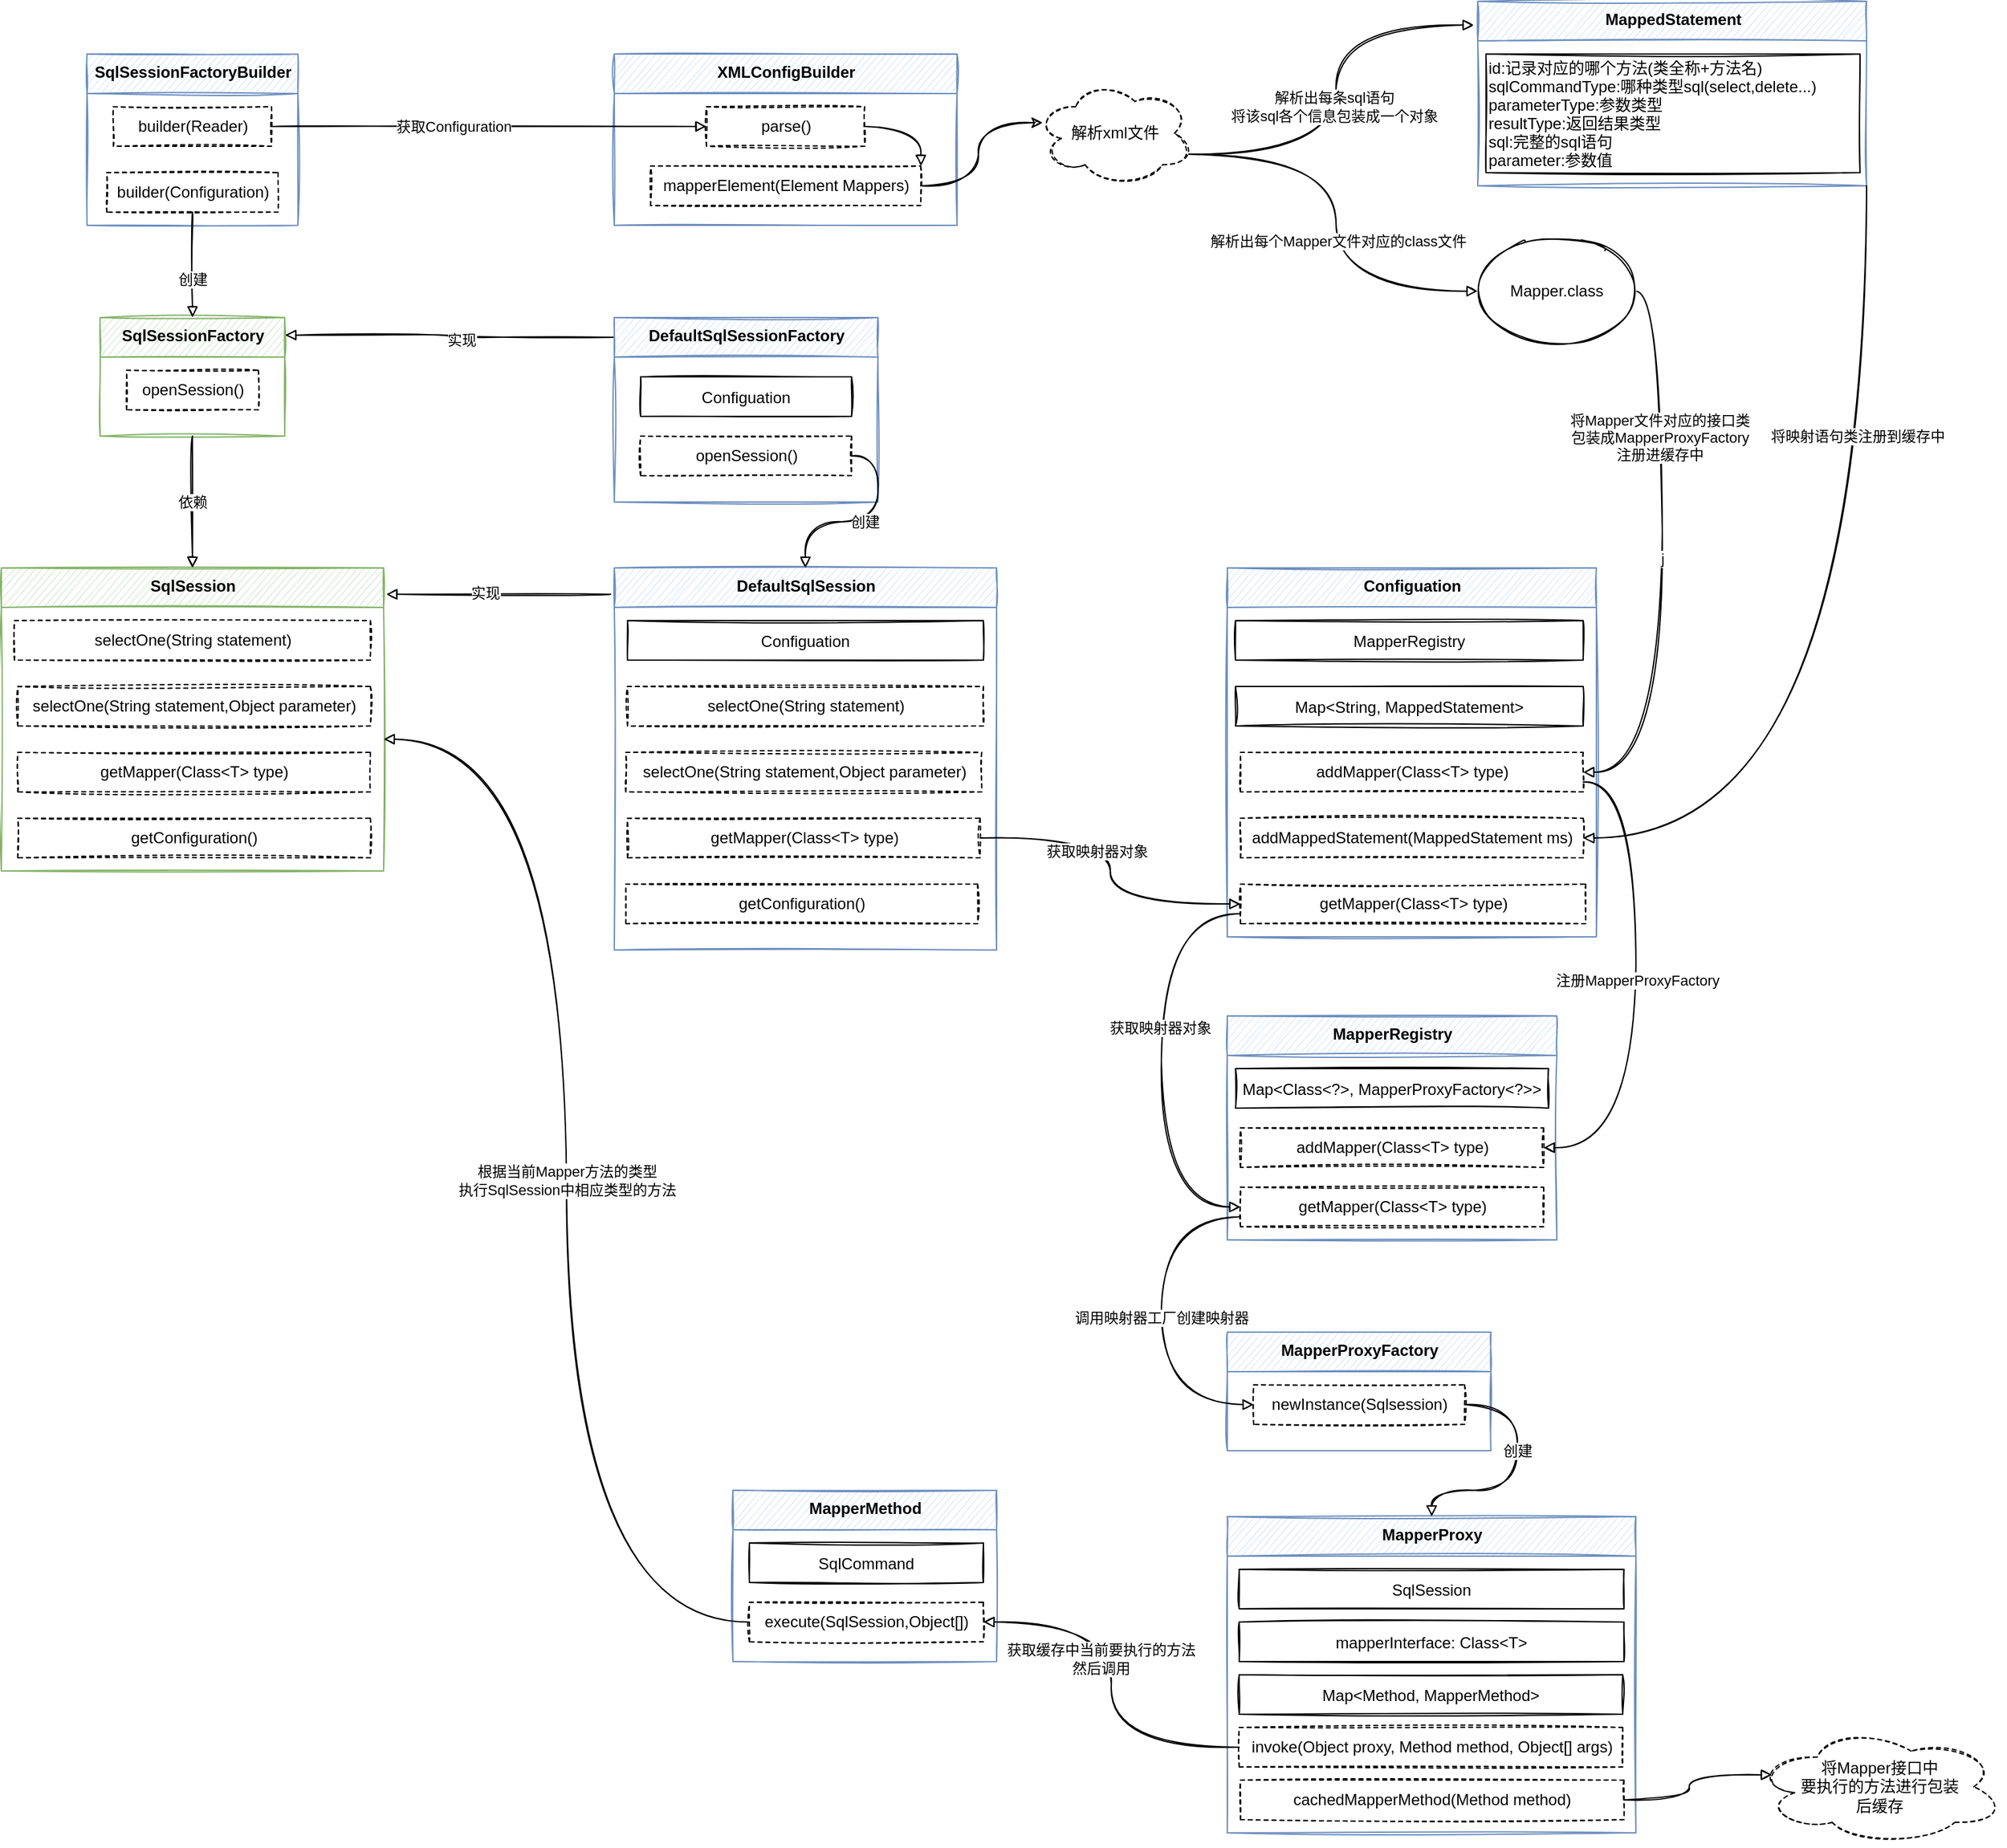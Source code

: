 <mxfile version="20.3.0" type="device"><diagram id="pfzkPj6grNJwBlnFIqPR" name="第 1 页"><mxGraphModel dx="2062" dy="2394" grid="1" gridSize="10" guides="1" tooltips="1" connect="1" arrows="1" fold="1" page="1" pageScale="1" pageWidth="827" pageHeight="1169" math="0" shadow="0"><root><mxCell id="0"/><mxCell id="1" parent="0"/><mxCell id="nGB8i2fk9DRMah0tXauJ-20" value="MapperProxyFactory" style="swimlane;fontStyle=1;align=center;verticalAlign=top;childLayout=stackLayout;horizontal=1;startSize=30;horizontalStack=0;resizeParent=1;resizeParentMax=0;resizeLast=0;collapsible=0;marginBottom=0;html=1;sketch=1;fillColor=#dae8fc;strokeColor=#6c8ebf;" parent="1" vertex="1"><mxGeometry x="1010" y="-150" width="200" height="90" as="geometry"/></mxCell><mxCell id="nGB8i2fk9DRMah0tXauJ-28" value="" style="swimlane;fontStyle=1;align=center;verticalAlign=top;horizontal=1;startSize=0;collapsible=0;marginBottom=0;html=1;strokeColor=none;fillColor=none;sketch=1;" parent="nGB8i2fk9DRMah0tXauJ-20" vertex="1"><mxGeometry y="30" width="200" height="60" as="geometry"/></mxCell><mxCell id="nGB8i2fk9DRMah0tXauJ-29" value="newInstance(Sqlsession)" style="html=1;align=center;verticalAlign=middle;rotatable=0;sketch=1;dashed=1;" parent="nGB8i2fk9DRMah0tXauJ-28" vertex="1"><mxGeometry width="160" height="30" relative="1" as="geometry"><mxPoint x="20" y="10" as="offset"/></mxGeometry></mxCell><mxCell id="nGB8i2fk9DRMah0tXauJ-39" value="MapperProxy" style="swimlane;fontStyle=1;align=center;verticalAlign=top;childLayout=stackLayout;horizontal=1;startSize=30;horizontalStack=0;resizeParent=1;resizeParentMax=0;resizeLast=0;collapsible=0;marginBottom=0;html=1;sketch=1;fillColor=#dae8fc;strokeColor=#6c8ebf;" parent="1" vertex="1"><mxGeometry x="1010" y="-10" width="310" height="240" as="geometry"/></mxCell><mxCell id="nGB8i2fk9DRMah0tXauJ-41" value="" style="swimlane;fontStyle=1;align=center;verticalAlign=top;horizontal=1;startSize=0;collapsible=0;marginBottom=0;html=1;strokeColor=none;fillColor=none;sketch=1;" parent="nGB8i2fk9DRMah0tXauJ-39" vertex="1"><mxGeometry y="30" width="310" height="210" as="geometry"/></mxCell><mxCell id="nGB8i2fk9DRMah0tXauJ-38" value="Map&lt;Method, MapperMethod&gt;" style="fontStyle=0;sketch=1;" parent="nGB8i2fk9DRMah0tXauJ-41" vertex="1"><mxGeometry x="9.07" y="90" width="290.93" height="30" as="geometry"/></mxCell><mxCell id="nGB8i2fk9DRMah0tXauJ-90" value="invoke(Object proxy, Method method, Object[] args)" style="html=1;align=center;verticalAlign=middle;rotatable=0;sketch=1;dashed=1;" parent="nGB8i2fk9DRMah0tXauJ-41" vertex="1"><mxGeometry x="9.07" y="130" width="290.93" height="30" as="geometry"/></mxCell><mxCell id="0mpj7hp0uQMTaxLMq2Nd-71" value="SqlSession" style="fontStyle=0;sketch=1;" parent="nGB8i2fk9DRMah0tXauJ-41" vertex="1"><mxGeometry x="9.06" y="10" width="291.87" height="30" as="geometry"/></mxCell><mxCell id="0mpj7hp0uQMTaxLMq2Nd-72" value="mapperInterface: Class&lt;T&gt;" style="fontStyle=0;sketch=1;" parent="nGB8i2fk9DRMah0tXauJ-41" vertex="1"><mxGeometry x="9.06" y="50" width="291.87" height="30" as="geometry"/></mxCell><mxCell id="0mpj7hp0uQMTaxLMq2Nd-75" value="cachedMapperMethod(Method method)" style="html=1;align=center;verticalAlign=middle;rotatable=0;sketch=1;dashed=1;" parent="nGB8i2fk9DRMah0tXauJ-41" vertex="1"><mxGeometry x="10.0" y="170" width="290.93" height="30" as="geometry"/></mxCell><mxCell id="nGB8i2fk9DRMah0tXauJ-46" value="MapperRegistry" style="swimlane;fontStyle=1;align=center;verticalAlign=top;childLayout=stackLayout;horizontal=1;startSize=30;horizontalStack=0;resizeParent=1;resizeParentMax=0;resizeLast=0;collapsible=0;marginBottom=0;html=1;sketch=1;fillColor=#dae8fc;strokeColor=#6c8ebf;" parent="1" vertex="1"><mxGeometry x="1010" y="-390" width="250" height="170" as="geometry"/></mxCell><mxCell id="nGB8i2fk9DRMah0tXauJ-47" value="" style="swimlane;fontStyle=1;align=center;verticalAlign=top;horizontal=1;startSize=0;collapsible=0;marginBottom=0;html=1;strokeColor=none;fillColor=none;sketch=1;" parent="nGB8i2fk9DRMah0tXauJ-46" vertex="1"><mxGeometry y="30" width="250" height="140" as="geometry"/></mxCell><mxCell id="nGB8i2fk9DRMah0tXauJ-48" value="Map&lt;Class&lt;?&gt;, MapperProxyFactory&lt;?&gt;&gt;" style="fontStyle=0;sketch=1;" parent="nGB8i2fk9DRMah0tXauJ-47" vertex="1"><mxGeometry x="6.25" y="10" width="237.5" height="30" as="geometry"/></mxCell><mxCell id="0mpj7hp0uQMTaxLMq2Nd-52" value="addMapper(Class&amp;lt;T&amp;gt; type)" style="html=1;align=center;verticalAlign=middle;rotatable=0;sketch=1;dashed=1;" parent="nGB8i2fk9DRMah0tXauJ-47" vertex="1"><mxGeometry x="10" y="55" width="230" height="30" as="geometry"/></mxCell><mxCell id="0mpj7hp0uQMTaxLMq2Nd-82" value="getMapper(Class&amp;lt;T&amp;gt; type)" style="html=1;align=center;verticalAlign=middle;rotatable=0;sketch=1;dashed=1;" parent="nGB8i2fk9DRMah0tXauJ-47" vertex="1"><mxGeometry x="10" y="100" width="230" height="30" as="geometry"/></mxCell><mxCell id="nGB8i2fk9DRMah0tXauJ-53" value="MapperMethod" style="swimlane;fontStyle=1;align=center;verticalAlign=top;childLayout=stackLayout;horizontal=1;startSize=30;horizontalStack=0;resizeParent=1;resizeParentMax=0;resizeLast=0;collapsible=0;marginBottom=0;html=1;sketch=1;fillColor=#dae8fc;strokeColor=#6c8ebf;" parent="1" vertex="1"><mxGeometry x="635" y="-30" width="200" height="130" as="geometry"/></mxCell><mxCell id="nGB8i2fk9DRMah0tXauJ-54" value="" style="swimlane;fontStyle=1;align=center;verticalAlign=top;horizontal=1;startSize=0;collapsible=0;marginBottom=0;html=1;strokeColor=none;fillColor=none;sketch=1;" parent="nGB8i2fk9DRMah0tXauJ-53" vertex="1"><mxGeometry y="30" width="200" height="100" as="geometry"/></mxCell><mxCell id="nGB8i2fk9DRMah0tXauJ-55" value="SqlCommand" style="fontStyle=0;sketch=1;" parent="nGB8i2fk9DRMah0tXauJ-54" vertex="1"><mxGeometry x="12.5" y="10" width="177.5" height="30" as="geometry"/></mxCell><mxCell id="nGB8i2fk9DRMah0tXauJ-56" value="execute(SqlSession,Object[])" style="html=1;align=center;verticalAlign=middle;rotatable=0;sketch=1;dashed=1;" parent="nGB8i2fk9DRMah0tXauJ-54" vertex="1"><mxGeometry x="12.5" y="55" width="177.5" height="30" as="geometry"/></mxCell><mxCell id="nGB8i2fk9DRMah0tXauJ-65" value="SqlSessionFactory" style="swimlane;fontStyle=1;align=center;verticalAlign=top;childLayout=stackLayout;horizontal=1;startSize=30;horizontalStack=0;resizeParent=1;resizeParentMax=0;resizeLast=0;collapsible=0;marginBottom=0;html=1;sketch=1;fillColor=#d5e8d4;strokeColor=#82b366;" parent="1" vertex="1"><mxGeometry x="155" y="-920" width="140" height="90" as="geometry"/></mxCell><mxCell id="nGB8i2fk9DRMah0tXauJ-66" value="" style="swimlane;fontStyle=1;align=center;verticalAlign=top;horizontal=1;startSize=0;collapsible=0;marginBottom=0;html=1;strokeColor=none;fillColor=none;sketch=1;" parent="nGB8i2fk9DRMah0tXauJ-65" vertex="1"><mxGeometry y="30" width="140" height="60" as="geometry"/></mxCell><mxCell id="nGB8i2fk9DRMah0tXauJ-67" value="openSession()" style="html=1;align=center;verticalAlign=middle;rotatable=0;sketch=1;dashed=1;" parent="nGB8i2fk9DRMah0tXauJ-66" vertex="1"><mxGeometry width="100" height="30" relative="1" as="geometry"><mxPoint x="20" y="10" as="offset"/></mxGeometry></mxCell><mxCell id="nGB8i2fk9DRMah0tXauJ-71" value="Configuation" style="swimlane;fontStyle=1;align=center;verticalAlign=top;childLayout=stackLayout;horizontal=1;startSize=30;horizontalStack=0;resizeParent=1;resizeParentMax=0;resizeLast=0;collapsible=0;marginBottom=0;html=1;sketch=1;fillColor=#dae8fc;strokeColor=#6c8ebf;" parent="1" vertex="1"><mxGeometry x="1010" y="-730" width="280" height="280" as="geometry"/></mxCell><mxCell id="nGB8i2fk9DRMah0tXauJ-72" value="" style="swimlane;fontStyle=1;align=center;verticalAlign=top;horizontal=1;startSize=0;collapsible=0;marginBottom=0;html=1;strokeColor=none;fillColor=none;sketch=1;" parent="nGB8i2fk9DRMah0tXauJ-71" vertex="1"><mxGeometry y="30" width="280" height="250" as="geometry"/></mxCell><mxCell id="nGB8i2fk9DRMah0tXauJ-73" value="MapperRegistry" style="fontStyle=0;sketch=1;" parent="nGB8i2fk9DRMah0tXauJ-72" vertex="1"><mxGeometry x="6.25" y="10" width="263.75" height="30" as="geometry"/></mxCell><mxCell id="nGB8i2fk9DRMah0tXauJ-74" value="Map&lt;String, MappedStatement&gt;" style="fontStyle=0;sketch=1;" parent="nGB8i2fk9DRMah0tXauJ-72" vertex="1"><mxGeometry x="6.25" y="60" width="263.75" height="30" as="geometry"/></mxCell><mxCell id="0mpj7hp0uQMTaxLMq2Nd-53" value="addMapper(Class&amp;lt;T&amp;gt; type)" style="html=1;align=center;verticalAlign=middle;rotatable=0;sketch=1;dashed=1;" parent="nGB8i2fk9DRMah0tXauJ-72" vertex="1"><mxGeometry x="10" y="110" width="260" height="30" as="geometry"/></mxCell><mxCell id="0mpj7hp0uQMTaxLMq2Nd-54" value="addMappedStatement(MappedStatement ms)" style="html=1;align=center;verticalAlign=middle;rotatable=0;sketch=1;dashed=1;" parent="nGB8i2fk9DRMah0tXauJ-72" vertex="1"><mxGeometry x="10" y="160" width="260" height="30" as="geometry"/></mxCell><mxCell id="0mpj7hp0uQMTaxLMq2Nd-81" value="getMapper(Class&amp;lt;T&amp;gt; type)" style="html=1;align=center;verticalAlign=middle;rotatable=0;sketch=1;dashed=1;" parent="nGB8i2fk9DRMah0tXauJ-72" vertex="1"><mxGeometry x="10.0" y="210" width="261.87" height="30" as="geometry"/></mxCell><mxCell id="nGB8i2fk9DRMah0tXauJ-75" value="SqlSessionFactoryBuilder" style="swimlane;fontStyle=1;align=center;verticalAlign=top;childLayout=stackLayout;horizontal=1;startSize=30;horizontalStack=0;resizeParent=1;resizeParentMax=0;resizeLast=0;collapsible=0;marginBottom=0;html=1;sketch=1;fillColor=#dae8fc;strokeColor=#6c8ebf;" parent="1" vertex="1"><mxGeometry x="145" y="-1120" width="160" height="130" as="geometry"/></mxCell><mxCell id="nGB8i2fk9DRMah0tXauJ-76" value="" style="swimlane;fontStyle=1;align=center;verticalAlign=top;horizontal=1;startSize=0;collapsible=0;marginBottom=0;html=1;strokeColor=none;fillColor=none;sketch=1;" parent="nGB8i2fk9DRMah0tXauJ-75" vertex="1"><mxGeometry y="30" width="160" height="100" as="geometry"/></mxCell><mxCell id="nGB8i2fk9DRMah0tXauJ-77" value="builder(Reader)" style="html=1;align=center;verticalAlign=middle;rotatable=0;sketch=1;dashed=1;" parent="nGB8i2fk9DRMah0tXauJ-76" vertex="1"><mxGeometry width="120" height="30" relative="1" as="geometry"><mxPoint x="20" y="10" as="offset"/></mxGeometry></mxCell><mxCell id="nGB8i2fk9DRMah0tXauJ-78" value="builder(Configuration)" style="html=1;align=center;verticalAlign=middle;rotatable=0;sketch=1;dashed=1;" parent="nGB8i2fk9DRMah0tXauJ-76" vertex="1"><mxGeometry x="15" y="60" width="130" height="30" as="geometry"/></mxCell><mxCell id="nGB8i2fk9DRMah0tXauJ-92" value="&lt;b&gt;XMLConfigBuilder&lt;/b&gt;" style="swimlane;fontStyle=1;align=center;verticalAlign=top;childLayout=stackLayout;horizontal=1;startSize=30;horizontalStack=0;resizeParent=1;resizeParentMax=0;resizeLast=0;collapsible=0;marginBottom=0;html=1;sketch=1;fillColor=#dae8fc;strokeColor=#6c8ebf;" parent="1" vertex="1"><mxGeometry x="545" y="-1120" width="260" height="130" as="geometry"/></mxCell><mxCell id="nGB8i2fk9DRMah0tXauJ-93" value="" style="swimlane;fontStyle=1;align=center;verticalAlign=top;horizontal=1;startSize=0;collapsible=0;marginBottom=0;html=1;strokeColor=none;fillColor=none;sketch=1;" parent="nGB8i2fk9DRMah0tXauJ-92" vertex="1"><mxGeometry y="30" width="260" height="100" as="geometry"/></mxCell><mxCell id="0mpj7hp0uQMTaxLMq2Nd-2" style="edgeStyle=orthogonalEdgeStyle;curved=1;rounded=0;orthogonalLoop=1;jettySize=auto;html=1;exitX=1;exitY=0.5;exitDx=0;exitDy=0;entryX=1;entryY=0;entryDx=0;entryDy=0;endArrow=block;endFill=0;sketch=1;" parent="nGB8i2fk9DRMah0tXauJ-93" source="nGB8i2fk9DRMah0tXauJ-94" target="nGB8i2fk9DRMah0tXauJ-95" edge="1"><mxGeometry relative="1" as="geometry"/></mxCell><mxCell id="nGB8i2fk9DRMah0tXauJ-94" value="parse()" style="html=1;align=center;verticalAlign=middle;rotatable=0;sketch=1;dashed=1;" parent="nGB8i2fk9DRMah0tXauJ-93" vertex="1"><mxGeometry width="120" height="30" relative="1" as="geometry"><mxPoint x="70" y="10" as="offset"/></mxGeometry></mxCell><mxCell id="nGB8i2fk9DRMah0tXauJ-95" value="mapperElement(Element Mappers)" style="html=1;align=center;verticalAlign=middle;rotatable=0;sketch=1;dashed=1;" parent="nGB8i2fk9DRMah0tXauJ-93" vertex="1"><mxGeometry x="27.5" y="55" width="205" height="30" as="geometry"/></mxCell><mxCell id="0mpj7hp0uQMTaxLMq2Nd-49" style="edgeStyle=orthogonalEdgeStyle;curved=1;rounded=0;sketch=1;orthogonalLoop=1;jettySize=auto;html=1;exitX=0.96;exitY=0.7;exitDx=0;exitDy=0;exitPerimeter=0;entryX=-0.01;entryY=0.129;entryDx=0;entryDy=0;entryPerimeter=0;endArrow=block;endFill=0;" parent="1" source="nGB8i2fk9DRMah0tXauJ-98" target="0mpj7hp0uQMTaxLMq2Nd-45" edge="1"><mxGeometry relative="1" as="geometry"/></mxCell><mxCell id="0mpj7hp0uQMTaxLMq2Nd-55" value="解析出每条sql语句&lt;br&gt;将该sql各个信息包装成一个对象" style="edgeLabel;html=1;align=center;verticalAlign=middle;resizable=0;points=[];" parent="0mpj7hp0uQMTaxLMq2Nd-49" vertex="1" connectable="0"><mxGeometry x="-0.055" y="2" relative="1" as="geometry"><mxPoint as="offset"/></mxGeometry></mxCell><mxCell id="0mpj7hp0uQMTaxLMq2Nd-60" style="edgeStyle=orthogonalEdgeStyle;curved=1;rounded=0;sketch=1;orthogonalLoop=1;jettySize=auto;html=1;exitX=0.96;exitY=0.7;exitDx=0;exitDy=0;exitPerimeter=0;entryX=0;entryY=0.5;entryDx=0;entryDy=0;endArrow=block;endFill=0;" parent="1" source="nGB8i2fk9DRMah0tXauJ-98" target="0mpj7hp0uQMTaxLMq2Nd-59" edge="1"><mxGeometry relative="1" as="geometry"/></mxCell><mxCell id="0mpj7hp0uQMTaxLMq2Nd-61" value="解析出每个Mapper文件对应的class文件" style="edgeLabel;html=1;align=center;verticalAlign=middle;resizable=0;points=[];" parent="0mpj7hp0uQMTaxLMq2Nd-60" vertex="1" connectable="0"><mxGeometry x="0.1" y="1" relative="1" as="geometry"><mxPoint as="offset"/></mxGeometry></mxCell><mxCell id="nGB8i2fk9DRMah0tXauJ-98" value="解析xml文件" style="ellipse;shape=cloud;whiteSpace=wrap;html=1;sketch=1;dashed=1;" parent="1" vertex="1"><mxGeometry x="865" y="-1100" width="120" height="80" as="geometry"/></mxCell><mxCell id="nGB8i2fk9DRMah0tXauJ-99" value="" style="edgeStyle=orthogonalEdgeStyle;curved=1;rounded=0;sketch=1;orthogonalLoop=1;jettySize=auto;html=1;entryX=0.042;entryY=0.402;entryDx=0;entryDy=0;entryPerimeter=0;" parent="1" source="nGB8i2fk9DRMah0tXauJ-95" target="nGB8i2fk9DRMah0tXauJ-98" edge="1"><mxGeometry relative="1" as="geometry"/></mxCell><mxCell id="0mpj7hp0uQMTaxLMq2Nd-1" style="edgeStyle=orthogonalEdgeStyle;rounded=0;orthogonalLoop=1;jettySize=auto;html=1;exitX=1;exitY=0.5;exitDx=0;exitDy=0;entryX=0;entryY=0.5;entryDx=0;entryDy=0;curved=1;endArrow=block;endFill=0;sketch=1;" parent="1" source="nGB8i2fk9DRMah0tXauJ-77" target="nGB8i2fk9DRMah0tXauJ-94" edge="1"><mxGeometry relative="1" as="geometry"/></mxCell><mxCell id="0mpj7hp0uQMTaxLMq2Nd-40" value="获取Configuration" style="edgeLabel;html=1;align=center;verticalAlign=middle;resizable=0;points=[];" parent="0mpj7hp0uQMTaxLMq2Nd-1" vertex="1" connectable="0"><mxGeometry x="-0.165" relative="1" as="geometry"><mxPoint as="offset"/></mxGeometry></mxCell><mxCell id="0mpj7hp0uQMTaxLMq2Nd-37" style="edgeStyle=orthogonalEdgeStyle;curved=1;rounded=0;sketch=1;orthogonalLoop=1;jettySize=auto;html=1;exitX=0;exitY=0.107;exitDx=0;exitDy=0;entryX=1.002;entryY=0.148;entryDx=0;entryDy=0;entryPerimeter=0;endArrow=block;endFill=0;exitPerimeter=0;" parent="1" source="0mpj7hp0uQMTaxLMq2Nd-6" target="nGB8i2fk9DRMah0tXauJ-65" edge="1"><mxGeometry relative="1" as="geometry"/></mxCell><mxCell id="0mpj7hp0uQMTaxLMq2Nd-41" value="实现" style="edgeLabel;html=1;align=center;verticalAlign=middle;resizable=0;points=[];" parent="0mpj7hp0uQMTaxLMq2Nd-37" vertex="1" connectable="0"><mxGeometry x="-0.074" y="2" relative="1" as="geometry"><mxPoint as="offset"/></mxGeometry></mxCell><mxCell id="0mpj7hp0uQMTaxLMq2Nd-6" value="DefaultSqlSessionFactory" style="swimlane;fontStyle=1;align=center;verticalAlign=top;childLayout=stackLayout;horizontal=1;startSize=30;horizontalStack=0;resizeParent=1;resizeParentMax=0;resizeLast=0;collapsible=0;marginBottom=0;html=1;sketch=1;fillColor=#dae8fc;strokeColor=#6c8ebf;" parent="1" vertex="1"><mxGeometry x="545" y="-920" width="200" height="140" as="geometry"/></mxCell><mxCell id="0mpj7hp0uQMTaxLMq2Nd-7" value="" style="swimlane;fontStyle=1;align=center;verticalAlign=top;horizontal=1;startSize=0;collapsible=0;marginBottom=0;html=1;strokeColor=none;fillColor=none;sketch=1;" parent="0mpj7hp0uQMTaxLMq2Nd-6" vertex="1"><mxGeometry y="30" width="200" height="110" as="geometry"/></mxCell><mxCell id="0mpj7hp0uQMTaxLMq2Nd-8" value="openSession()" style="html=1;align=center;verticalAlign=middle;rotatable=0;sketch=1;dashed=1;" parent="0mpj7hp0uQMTaxLMq2Nd-7" vertex="1"><mxGeometry width="160" height="30" relative="1" as="geometry"><mxPoint x="20" y="60" as="offset"/></mxGeometry></mxCell><mxCell id="0mpj7hp0uQMTaxLMq2Nd-10" value="Configuation" style="fontStyle=0;sketch=1;" parent="0mpj7hp0uQMTaxLMq2Nd-7" vertex="1"><mxGeometry x="20" y="15" width="160" height="30" as="geometry"/></mxCell><mxCell id="0mpj7hp0uQMTaxLMq2Nd-18" value="SqlSession" style="swimlane;fontStyle=1;align=center;verticalAlign=top;childLayout=stackLayout;horizontal=1;startSize=30;horizontalStack=0;resizeParent=1;resizeParentMax=0;resizeLast=0;collapsible=0;marginBottom=0;html=1;sketch=1;fillColor=#d5e8d4;strokeColor=#82b366;" parent="1" vertex="1"><mxGeometry x="80" y="-730" width="290" height="230" as="geometry"/></mxCell><mxCell id="0mpj7hp0uQMTaxLMq2Nd-19" value="" style="swimlane;fontStyle=1;align=center;verticalAlign=top;horizontal=1;startSize=0;collapsible=0;marginBottom=0;html=1;strokeColor=none;fillColor=none;sketch=1;" parent="0mpj7hp0uQMTaxLMq2Nd-18" vertex="1"><mxGeometry y="30" width="290" height="200" as="geometry"/></mxCell><mxCell id="0mpj7hp0uQMTaxLMq2Nd-20" value="selectOne(String statement)" style="html=1;align=center;verticalAlign=middle;rotatable=0;sketch=1;dashed=1;" parent="0mpj7hp0uQMTaxLMq2Nd-19" vertex="1"><mxGeometry width="270" height="30" relative="1" as="geometry"><mxPoint x="10" y="10" as="offset"/></mxGeometry></mxCell><mxCell id="0mpj7hp0uQMTaxLMq2Nd-21" value="selectOne(String statement,Object parameter)" style="html=1;align=center;verticalAlign=middle;rotatable=0;sketch=1;dashed=1;" parent="0mpj7hp0uQMTaxLMq2Nd-19" vertex="1"><mxGeometry x="12.5" y="60" width="267.5" height="30" as="geometry"/></mxCell><mxCell id="0mpj7hp0uQMTaxLMq2Nd-25" value="getMapper(Class&amp;lt;T&amp;gt; type)" style="html=1;align=center;verticalAlign=middle;rotatable=0;sketch=1;dashed=1;" parent="0mpj7hp0uQMTaxLMq2Nd-19" vertex="1"><mxGeometry x="12.5" y="110" width="267.5" height="30" as="geometry"/></mxCell><mxCell id="0mpj7hp0uQMTaxLMq2Nd-26" value="getConfiguration()" style="html=1;align=center;verticalAlign=middle;rotatable=0;sketch=1;dashed=1;" parent="0mpj7hp0uQMTaxLMq2Nd-19" vertex="1"><mxGeometry x="12.5" y="160" width="267.5" height="30" as="geometry"/></mxCell><mxCell id="0mpj7hp0uQMTaxLMq2Nd-39" style="edgeStyle=orthogonalEdgeStyle;curved=1;rounded=0;sketch=1;orthogonalLoop=1;jettySize=auto;html=1;exitX=-0.01;exitY=0.069;exitDx=0;exitDy=0;entryX=1.007;entryY=0.087;entryDx=0;entryDy=0;entryPerimeter=0;endArrow=block;endFill=0;exitPerimeter=0;" parent="1" source="0mpj7hp0uQMTaxLMq2Nd-27" target="0mpj7hp0uQMTaxLMq2Nd-18" edge="1"><mxGeometry relative="1" as="geometry"/></mxCell><mxCell id="0mpj7hp0uQMTaxLMq2Nd-42" value="实现" style="edgeLabel;html=1;align=center;verticalAlign=middle;resizable=0;points=[];" parent="0mpj7hp0uQMTaxLMq2Nd-39" vertex="1" connectable="0"><mxGeometry x="0.118" y="-1" relative="1" as="geometry"><mxPoint as="offset"/></mxGeometry></mxCell><mxCell id="0mpj7hp0uQMTaxLMq2Nd-27" value="DefaultSqlSession" style="swimlane;fontStyle=1;align=center;verticalAlign=top;childLayout=stackLayout;horizontal=1;startSize=30;horizontalStack=0;resizeParent=1;resizeParentMax=0;resizeLast=0;collapsible=0;marginBottom=0;html=1;sketch=1;fillColor=#dae8fc;strokeColor=#6c8ebf;" parent="1" vertex="1"><mxGeometry x="545" y="-730" width="290" height="290" as="geometry"/></mxCell><mxCell id="0mpj7hp0uQMTaxLMq2Nd-28" value="" style="swimlane;fontStyle=1;align=center;verticalAlign=top;horizontal=1;startSize=0;collapsible=0;marginBottom=0;html=1;strokeColor=none;fillColor=none;sketch=1;" parent="0mpj7hp0uQMTaxLMq2Nd-27" vertex="1"><mxGeometry y="30" width="290" height="260" as="geometry"/></mxCell><mxCell id="0mpj7hp0uQMTaxLMq2Nd-29" value="selectOne(String statement)" style="html=1;align=center;verticalAlign=middle;rotatable=0;sketch=1;dashed=1;" parent="0mpj7hp0uQMTaxLMq2Nd-28" vertex="1"><mxGeometry width="270" height="30" relative="1" as="geometry"><mxPoint x="10" y="60" as="offset"/></mxGeometry></mxCell><mxCell id="0mpj7hp0uQMTaxLMq2Nd-30" value="selectOne(String statement,Object parameter)" style="html=1;align=center;verticalAlign=middle;rotatable=0;sketch=1;dashed=1;" parent="0mpj7hp0uQMTaxLMq2Nd-28" vertex="1"><mxGeometry x="8.75" y="110" width="270" height="30" as="geometry"/></mxCell><mxCell id="0mpj7hp0uQMTaxLMq2Nd-31" value="getMapper(Class&amp;lt;T&amp;gt; type)" style="html=1;align=center;verticalAlign=middle;rotatable=0;sketch=1;dashed=1;" parent="0mpj7hp0uQMTaxLMq2Nd-28" vertex="1"><mxGeometry x="10" y="160" width="267.5" height="30" as="geometry"/></mxCell><mxCell id="0mpj7hp0uQMTaxLMq2Nd-32" value="getConfiguration()" style="html=1;align=center;verticalAlign=middle;rotatable=0;sketch=1;dashed=1;" parent="0mpj7hp0uQMTaxLMq2Nd-28" vertex="1"><mxGeometry x="8.75" y="210" width="266.87" height="30" as="geometry"/></mxCell><mxCell id="0mpj7hp0uQMTaxLMq2Nd-35" value="Configuation" style="fontStyle=0;sketch=1;" parent="0mpj7hp0uQMTaxLMq2Nd-28" vertex="1"><mxGeometry x="10" y="10" width="270" height="30" as="geometry"/></mxCell><mxCell id="0mpj7hp0uQMTaxLMq2Nd-34" value="依赖" style="edgeStyle=orthogonalEdgeStyle;curved=1;rounded=0;sketch=1;orthogonalLoop=1;jettySize=auto;html=1;exitX=0.5;exitY=1;exitDx=0;exitDy=0;entryX=0.5;entryY=0;entryDx=0;entryDy=0;endArrow=block;endFill=0;" parent="1" source="nGB8i2fk9DRMah0tXauJ-66" target="0mpj7hp0uQMTaxLMq2Nd-18" edge="1"><mxGeometry relative="1" as="geometry"/></mxCell><mxCell id="0mpj7hp0uQMTaxLMq2Nd-43" value="创建" style="edgeStyle=orthogonalEdgeStyle;curved=1;rounded=0;sketch=1;orthogonalLoop=1;jettySize=auto;html=1;exitX=1;exitY=0.5;exitDx=0;exitDy=0;entryX=0.5;entryY=0;entryDx=0;entryDy=0;endArrow=block;endFill=0;" parent="1" source="0mpj7hp0uQMTaxLMq2Nd-8" target="0mpj7hp0uQMTaxLMq2Nd-27" edge="1"><mxGeometry relative="1" as="geometry"/></mxCell><mxCell id="0mpj7hp0uQMTaxLMq2Nd-45" value="MappedStatement" style="swimlane;fontStyle=1;align=center;verticalAlign=top;childLayout=stackLayout;horizontal=1;startSize=30;horizontalStack=0;resizeParent=1;resizeParentMax=0;resizeLast=0;collapsible=0;marginBottom=0;html=1;sketch=1;fillColor=#dae8fc;strokeColor=#6c8ebf;" parent="1" vertex="1"><mxGeometry x="1200" y="-1160" width="295" height="140" as="geometry"/></mxCell><mxCell id="0mpj7hp0uQMTaxLMq2Nd-46" value="" style="swimlane;fontStyle=1;align=center;verticalAlign=top;horizontal=1;startSize=0;collapsible=0;marginBottom=0;html=1;strokeColor=none;fillColor=none;sketch=1;" parent="0mpj7hp0uQMTaxLMq2Nd-45" vertex="1"><mxGeometry y="30" width="295" height="110" as="geometry"/></mxCell><mxCell id="0mpj7hp0uQMTaxLMq2Nd-47" value="id:记录对应的哪个方法(类全称+方法名)&#10;sqlCommandType:哪种类型sql(select,delete...)&#10;parameterType:参数类型&#10;resultType:返回结果类型&#10;sql:完整的sql语句&#10;parameter:参数值" style="fontStyle=0;sketch=1;align=left;" parent="0mpj7hp0uQMTaxLMq2Nd-46" vertex="1"><mxGeometry x="6.25" y="10" width="283.75" height="90" as="geometry"/></mxCell><mxCell id="0mpj7hp0uQMTaxLMq2Nd-62" value="j" style="edgeStyle=orthogonalEdgeStyle;curved=1;rounded=0;sketch=1;orthogonalLoop=1;jettySize=auto;html=1;exitX=1;exitY=0.5;exitDx=0;exitDy=0;entryX=1;entryY=0.5;entryDx=0;entryDy=0;endArrow=block;endFill=0;" parent="1" source="0mpj7hp0uQMTaxLMq2Nd-59" target="0mpj7hp0uQMTaxLMq2Nd-53" edge="1"><mxGeometry relative="1" as="geometry"/></mxCell><mxCell id="0mpj7hp0uQMTaxLMq2Nd-65" value="将Mapper文件对应的接口类&lt;br&gt;包装成MapperProxyFactory&lt;br&gt;注册进缓存中" style="edgeLabel;html=1;align=center;verticalAlign=middle;resizable=0;points=[];" parent="0mpj7hp0uQMTaxLMq2Nd-62" vertex="1" connectable="0"><mxGeometry x="-0.386" y="-2" relative="1" as="geometry"><mxPoint y="-6" as="offset"/></mxGeometry></mxCell><mxCell id="0mpj7hp0uQMTaxLMq2Nd-59" value="Mapper.class" style="ellipse;whiteSpace=wrap;html=1;sketch=1;" parent="1" vertex="1"><mxGeometry x="1200" y="-980" width="120" height="80" as="geometry"/></mxCell><mxCell id="0mpj7hp0uQMTaxLMq2Nd-64" style="edgeStyle=orthogonalEdgeStyle;curved=1;rounded=0;sketch=1;orthogonalLoop=1;jettySize=auto;html=1;exitX=1;exitY=1;exitDx=0;exitDy=0;entryX=1;entryY=0.5;entryDx=0;entryDy=0;endArrow=block;endFill=0;" parent="1" source="0mpj7hp0uQMTaxLMq2Nd-46" target="0mpj7hp0uQMTaxLMq2Nd-54" edge="1"><mxGeometry relative="1" as="geometry"/></mxCell><mxCell id="0mpj7hp0uQMTaxLMq2Nd-67" value="将映射语句类注册到缓存中" style="edgeLabel;html=1;align=center;verticalAlign=middle;resizable=0;points=[];" parent="0mpj7hp0uQMTaxLMq2Nd-64" vertex="1" connectable="0"><mxGeometry x="-0.466" y="-7" relative="1" as="geometry"><mxPoint as="offset"/></mxGeometry></mxCell><mxCell id="0mpj7hp0uQMTaxLMq2Nd-70" value="创建" style="edgeStyle=orthogonalEdgeStyle;curved=1;rounded=0;sketch=1;orthogonalLoop=1;jettySize=auto;html=1;exitX=1;exitY=0.5;exitDx=0;exitDy=0;entryX=0.5;entryY=0;entryDx=0;entryDy=0;endArrow=block;endFill=0;" parent="1" source="nGB8i2fk9DRMah0tXauJ-29" target="nGB8i2fk9DRMah0tXauJ-39" edge="1"><mxGeometry x="-0.21" relative="1" as="geometry"><Array as="points"><mxPoint x="1230" y="-95"/><mxPoint x="1230" y="-30"/><mxPoint x="1165" y="-30"/></Array><mxPoint as="offset"/></mxGeometry></mxCell><mxCell id="0mpj7hp0uQMTaxLMq2Nd-79" style="edgeStyle=orthogonalEdgeStyle;curved=1;rounded=0;sketch=1;orthogonalLoop=1;jettySize=auto;html=1;exitX=0.5;exitY=1;exitDx=0;exitDy=0;entryX=0.5;entryY=0;entryDx=0;entryDy=0;endArrow=block;endFill=0;" parent="1" source="nGB8i2fk9DRMah0tXauJ-78" target="nGB8i2fk9DRMah0tXauJ-65" edge="1"><mxGeometry relative="1" as="geometry"/></mxCell><mxCell id="0mpj7hp0uQMTaxLMq2Nd-80" value="创建" style="edgeLabel;html=1;align=center;verticalAlign=middle;resizable=0;points=[];" parent="0mpj7hp0uQMTaxLMq2Nd-79" vertex="1" connectable="0"><mxGeometry x="0.271" relative="1" as="geometry"><mxPoint as="offset"/></mxGeometry></mxCell><mxCell id="0mpj7hp0uQMTaxLMq2Nd-83" style="edgeStyle=orthogonalEdgeStyle;curved=1;rounded=0;sketch=1;orthogonalLoop=1;jettySize=auto;html=1;exitX=1;exitY=0.5;exitDx=0;exitDy=0;entryX=0;entryY=0.5;entryDx=0;entryDy=0;endArrow=block;endFill=0;" parent="1" source="0mpj7hp0uQMTaxLMq2Nd-31" target="0mpj7hp0uQMTaxLMq2Nd-81" edge="1"><mxGeometry relative="1" as="geometry"/></mxCell><mxCell id="0mpj7hp0uQMTaxLMq2Nd-87" value="获取映射器对象" style="edgeLabel;html=1;align=center;verticalAlign=middle;resizable=0;points=[];" parent="0mpj7hp0uQMTaxLMq2Nd-83" vertex="1" connectable="0"><mxGeometry x="-0.29" y="-10" relative="1" as="geometry"><mxPoint as="offset"/></mxGeometry></mxCell><mxCell id="0mpj7hp0uQMTaxLMq2Nd-84" style="edgeStyle=orthogonalEdgeStyle;curved=1;rounded=0;sketch=1;orthogonalLoop=1;jettySize=auto;html=1;exitX=0;exitY=0.75;exitDx=0;exitDy=0;entryX=0;entryY=0.5;entryDx=0;entryDy=0;endArrow=block;endFill=0;" parent="1" source="0mpj7hp0uQMTaxLMq2Nd-81" target="0mpj7hp0uQMTaxLMq2Nd-82" edge="1"><mxGeometry relative="1" as="geometry"><Array as="points"><mxPoint x="960" y="-467"/><mxPoint x="960" y="-245"/></Array></mxGeometry></mxCell><mxCell id="0mpj7hp0uQMTaxLMq2Nd-88" value="获取映射器对象" style="edgeLabel;html=1;align=center;verticalAlign=middle;resizable=0;points=[];" parent="0mpj7hp0uQMTaxLMq2Nd-84" vertex="1" connectable="0"><mxGeometry x="-0.148" y="-1" relative="1" as="geometry"><mxPoint as="offset"/></mxGeometry></mxCell><mxCell id="0mpj7hp0uQMTaxLMq2Nd-85" style="edgeStyle=orthogonalEdgeStyle;curved=1;rounded=0;sketch=1;orthogonalLoop=1;jettySize=auto;html=1;exitX=1;exitY=0.75;exitDx=0;exitDy=0;entryX=1;entryY=0.5;entryDx=0;entryDy=0;endArrow=block;endFill=0;" parent="1" source="0mpj7hp0uQMTaxLMq2Nd-53" target="0mpj7hp0uQMTaxLMq2Nd-52" edge="1"><mxGeometry relative="1" as="geometry"><Array as="points"><mxPoint x="1320" y="-567"/><mxPoint x="1320" y="-290"/></Array></mxGeometry></mxCell><mxCell id="0mpj7hp0uQMTaxLMq2Nd-86" value="注册MapperProxyFactory" style="edgeLabel;html=1;align=center;verticalAlign=middle;resizable=0;points=[];" parent="0mpj7hp0uQMTaxLMq2Nd-85" vertex="1" connectable="0"><mxGeometry x="-0.19" y="1" relative="1" as="geometry"><mxPoint y="33" as="offset"/></mxGeometry></mxCell><mxCell id="0mpj7hp0uQMTaxLMq2Nd-89" value="调用映射器工厂创建映射器" style="edgeStyle=orthogonalEdgeStyle;curved=1;rounded=0;sketch=1;orthogonalLoop=1;jettySize=auto;html=1;exitX=0;exitY=0.75;exitDx=0;exitDy=0;entryX=0;entryY=0.5;entryDx=0;entryDy=0;endArrow=block;endFill=0;" parent="1" source="0mpj7hp0uQMTaxLMq2Nd-82" target="nGB8i2fk9DRMah0tXauJ-29" edge="1"><mxGeometry relative="1" as="geometry"><Array as="points"><mxPoint x="960" y="-237"/><mxPoint x="960" y="-95"/></Array></mxGeometry></mxCell><mxCell id="0mpj7hp0uQMTaxLMq2Nd-90" style="edgeStyle=orthogonalEdgeStyle;curved=1;rounded=0;sketch=1;orthogonalLoop=1;jettySize=auto;html=1;exitX=0;exitY=0.5;exitDx=0;exitDy=0;entryX=1;entryY=0.5;entryDx=0;entryDy=0;endArrow=block;endFill=0;" parent="1" source="nGB8i2fk9DRMah0tXauJ-90" target="nGB8i2fk9DRMah0tXauJ-56" edge="1"><mxGeometry relative="1" as="geometry"/></mxCell><mxCell id="0mpj7hp0uQMTaxLMq2Nd-91" value="获取缓存中当前要执行的方法&lt;br&gt;然后调用" style="edgeLabel;html=1;align=center;verticalAlign=middle;resizable=0;points=[];" parent="0mpj7hp0uQMTaxLMq2Nd-90" vertex="1" connectable="0"><mxGeometry x="0.138" y="8" relative="1" as="geometry"><mxPoint as="offset"/></mxGeometry></mxCell><mxCell id="0mpj7hp0uQMTaxLMq2Nd-92" value="根据当前Mapper方法的类型&lt;br&gt;执行SqlSession中相应类型的方法" style="edgeStyle=orthogonalEdgeStyle;curved=1;rounded=0;sketch=1;orthogonalLoop=1;jettySize=auto;html=1;exitX=0;exitY=0.5;exitDx=0;exitDy=0;entryX=1;entryY=0.5;entryDx=0;entryDy=0;endArrow=block;endFill=0;" parent="1" source="nGB8i2fk9DRMah0tXauJ-56" target="0mpj7hp0uQMTaxLMq2Nd-19" edge="1"><mxGeometry relative="1" as="geometry"/></mxCell><mxCell id="0mpj7hp0uQMTaxLMq2Nd-93" value="将Mapper接口中&lt;br&gt;要执行的方法进行包装&lt;br&gt;后缓存" style="ellipse;shape=cloud;whiteSpace=wrap;html=1;sketch=1;dashed=1;" parent="1" vertex="1"><mxGeometry x="1410" y="150" width="190" height="90" as="geometry"/></mxCell><mxCell id="0mpj7hp0uQMTaxLMq2Nd-95" style="edgeStyle=orthogonalEdgeStyle;curved=1;rounded=0;sketch=1;orthogonalLoop=1;jettySize=auto;html=1;exitX=1;exitY=0.5;exitDx=0;exitDy=0;entryX=0.07;entryY=0.4;entryDx=0;entryDy=0;entryPerimeter=0;endArrow=block;endFill=0;" parent="1" source="0mpj7hp0uQMTaxLMq2Nd-75" target="0mpj7hp0uQMTaxLMq2Nd-93" edge="1"><mxGeometry relative="1" as="geometry"/></mxCell></root></mxGraphModel></diagram></mxfile>